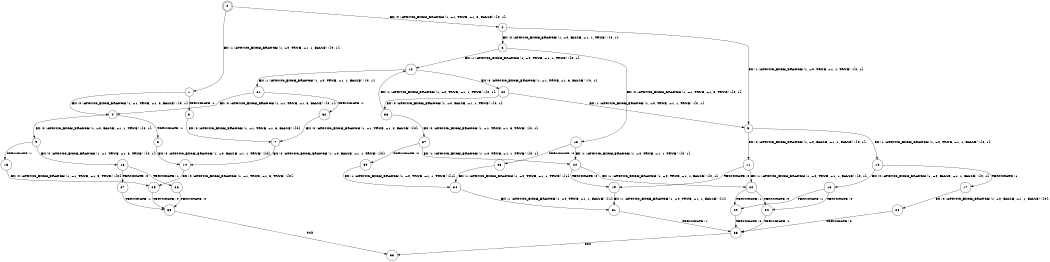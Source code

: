digraph BCG {
size = "7, 10.5";
center = TRUE;
node [shape = circle];
0 [peripheries = 2];
0 -> 1 [label = "EX !1 !ATOMIC_EXCH_BRANCH (1, +0, TRUE, +1, 1, FALSE) !{0, 1}"];
0 -> 2 [label = "EX !0 !ATOMIC_EXCH_BRANCH (1, +1, TRUE, +1, 3, FALSE) !{0, 1}"];
1 -> 3 [label = "TERMINATE !1"];
1 -> 4 [label = "EX !0 !ATOMIC_EXCH_BRANCH (1, +1, TRUE, +1, 3, FALSE) !{0, 1}"];
2 -> 5 [label = "EX !1 !ATOMIC_EXCH_BRANCH (1, +0, TRUE, +1, 1, TRUE) !{0, 1}"];
2 -> 6 [label = "EX !0 !ATOMIC_EXCH_BRANCH (1, +0, FALSE, +1, 1, TRUE) !{0, 1}"];
3 -> 7 [label = "EX !0 !ATOMIC_EXCH_BRANCH (1, +1, TRUE, +1, 3, FALSE) !{0}"];
4 -> 8 [label = "TERMINATE !1"];
4 -> 9 [label = "EX !0 !ATOMIC_EXCH_BRANCH (1, +0, FALSE, +1, 1, TRUE) !{0, 1}"];
5 -> 10 [label = "EX !1 !ATOMIC_EXCH_BRANCH (1, +0, TRUE, +1, 1, FALSE) !{0, 1}"];
5 -> 11 [label = "EX !0 !ATOMIC_EXCH_BRANCH (1, +0, FALSE, +1, 1, FALSE) !{0, 1}"];
6 -> 12 [label = "EX !1 !ATOMIC_EXCH_BRANCH (1, +0, TRUE, +1, 1, TRUE) !{0, 1}"];
6 -> 13 [label = "EX !0 !ATOMIC_EXCH_BRANCH (1, +1, TRUE, +1, 3, TRUE) !{0, 1}"];
7 -> 14 [label = "EX !0 !ATOMIC_EXCH_BRANCH (1, +0, FALSE, +1, 1, TRUE) !{0}"];
8 -> 14 [label = "EX !0 !ATOMIC_EXCH_BRANCH (1, +0, FALSE, +1, 1, TRUE) !{0}"];
9 -> 15 [label = "TERMINATE !1"];
9 -> 16 [label = "EX !0 !ATOMIC_EXCH_BRANCH (1, +1, TRUE, +1, 3, TRUE) !{0, 1}"];
10 -> 17 [label = "TERMINATE !1"];
10 -> 18 [label = "EX !0 !ATOMIC_EXCH_BRANCH (1, +0, FALSE, +1, 1, FALSE) !{0, 1}"];
11 -> 19 [label = "TERMINATE !0"];
11 -> 20 [label = "EX !1 !ATOMIC_EXCH_BRANCH (1, +0, TRUE, +1, 1, FALSE) !{0, 1}"];
12 -> 21 [label = "EX !1 !ATOMIC_EXCH_BRANCH (1, +0, TRUE, +1, 1, FALSE) !{0, 1}"];
12 -> 22 [label = "EX !0 !ATOMIC_EXCH_BRANCH (1, +1, TRUE, +1, 3, FALSE) !{0, 1}"];
13 -> 23 [label = "TERMINATE !0"];
13 -> 24 [label = "EX !1 !ATOMIC_EXCH_BRANCH (1, +0, TRUE, +1, 1, TRUE) !{0, 1}"];
14 -> 25 [label = "EX !0 !ATOMIC_EXCH_BRANCH (1, +1, TRUE, +1, 3, TRUE) !{0}"];
15 -> 25 [label = "EX !0 !ATOMIC_EXCH_BRANCH (1, +1, TRUE, +1, 3, TRUE) !{0}"];
16 -> 26 [label = "TERMINATE !1"];
16 -> 27 [label = "TERMINATE !0"];
17 -> 28 [label = "EX !0 !ATOMIC_EXCH_BRANCH (1, +0, FALSE, +1, 1, FALSE) !{0}"];
18 -> 29 [label = "TERMINATE !1"];
18 -> 30 [label = "TERMINATE !0"];
19 -> 31 [label = "EX !1 !ATOMIC_EXCH_BRANCH (1, +0, TRUE, +1, 1, FALSE) !{1}"];
20 -> 29 [label = "TERMINATE !1"];
20 -> 30 [label = "TERMINATE !0"];
21 -> 32 [label = "TERMINATE !1"];
21 -> 4 [label = "EX !0 !ATOMIC_EXCH_BRANCH (1, +1, TRUE, +1, 3, FALSE) !{0, 1}"];
22 -> 5 [label = "EX !1 !ATOMIC_EXCH_BRANCH (1, +0, TRUE, +1, 1, TRUE) !{0, 1}"];
22 -> 33 [label = "EX !0 !ATOMIC_EXCH_BRANCH (1, +0, FALSE, +1, 1, TRUE) !{0, 1}"];
23 -> 34 [label = "EX !1 !ATOMIC_EXCH_BRANCH (1, +0, TRUE, +1, 1, TRUE) !{1}"];
24 -> 19 [label = "TERMINATE !0"];
24 -> 20 [label = "EX !1 !ATOMIC_EXCH_BRANCH (1, +0, TRUE, +1, 1, FALSE) !{0, 1}"];
25 -> 35 [label = "TERMINATE !0"];
26 -> 35 [label = "TERMINATE !0"];
27 -> 35 [label = "TERMINATE !1"];
28 -> 36 [label = "TERMINATE !0"];
29 -> 36 [label = "TERMINATE !0"];
30 -> 36 [label = "TERMINATE !1"];
31 -> 36 [label = "TERMINATE !1"];
32 -> 7 [label = "EX !0 !ATOMIC_EXCH_BRANCH (1, +1, TRUE, +1, 3, FALSE) !{0}"];
33 -> 12 [label = "EX !1 !ATOMIC_EXCH_BRANCH (1, +0, TRUE, +1, 1, TRUE) !{0, 1}"];
33 -> 37 [label = "EX !0 !ATOMIC_EXCH_BRANCH (1, +1, TRUE, +1, 3, TRUE) !{0, 1}"];
34 -> 31 [label = "EX !1 !ATOMIC_EXCH_BRANCH (1, +0, TRUE, +1, 1, FALSE) !{1}"];
35 -> 38 [label = "exit"];
36 -> 38 [label = "exit"];
37 -> 39 [label = "TERMINATE !0"];
37 -> 24 [label = "EX !1 !ATOMIC_EXCH_BRANCH (1, +0, TRUE, +1, 1, TRUE) !{0, 1}"];
39 -> 34 [label = "EX !1 !ATOMIC_EXCH_BRANCH (1, +0, TRUE, +1, 1, TRUE) !{1}"];
}
